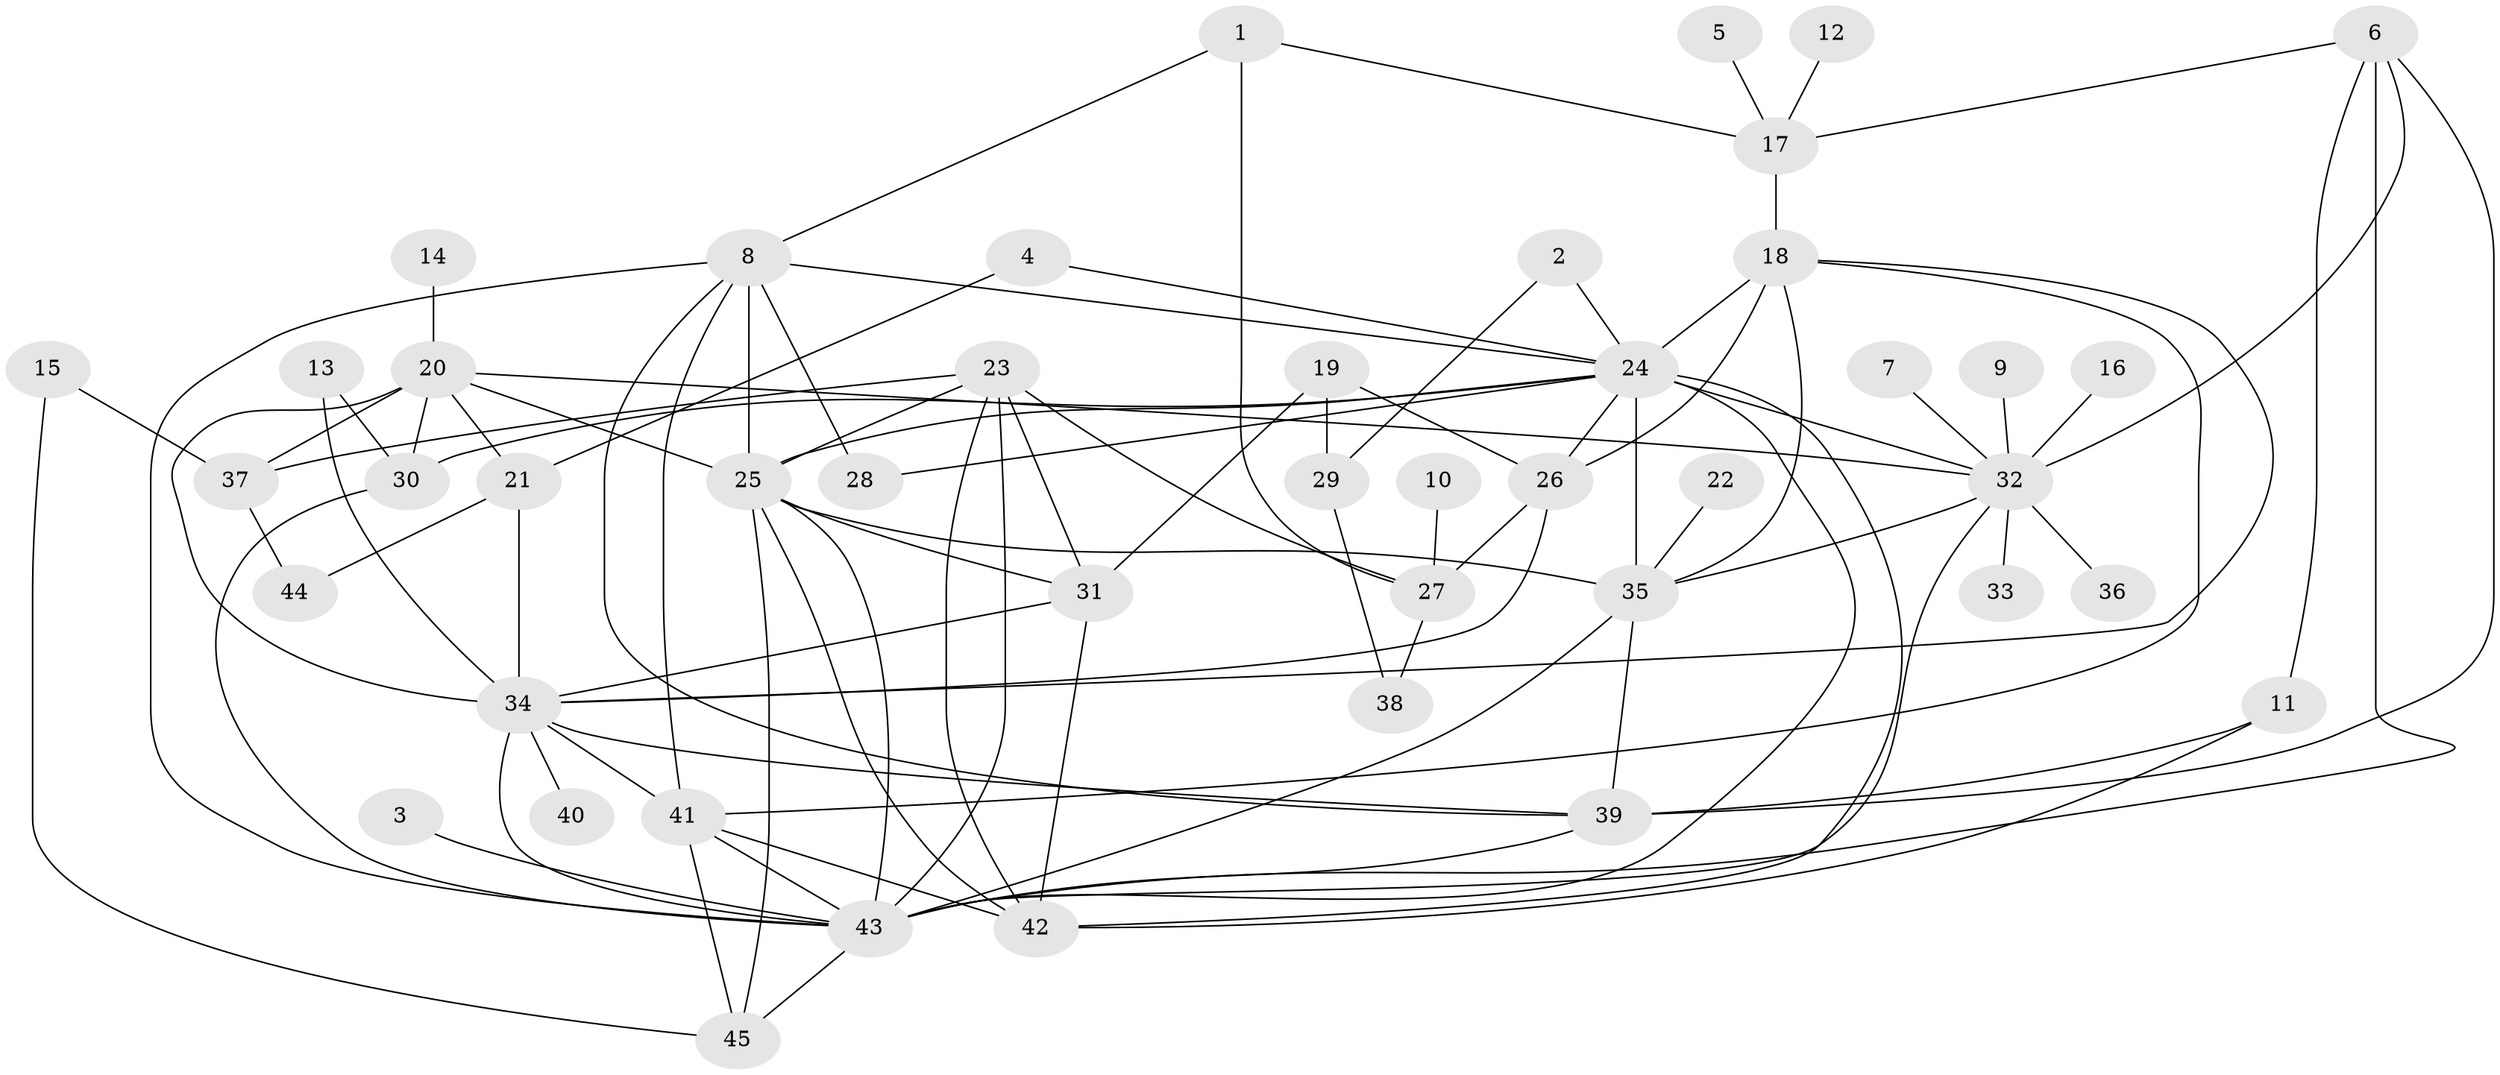 // original degree distribution, {4: 0.09395973154362416, 2: 0.19463087248322147, 18: 0.006711409395973154, 11: 0.020134228187919462, 9: 0.013422818791946308, 10: 0.006711409395973154, 7: 0.026845637583892617, 6: 0.026845637583892617, 8: 0.006711409395973154, 5: 0.04697986577181208, 3: 0.09395973154362416, 1: 0.4563758389261745, 14: 0.006711409395973154}
// Generated by graph-tools (version 1.1) at 2025/36/03/04/25 23:36:44]
// undirected, 45 vertices, 92 edges
graph export_dot {
  node [color=gray90,style=filled];
  1;
  2;
  3;
  4;
  5;
  6;
  7;
  8;
  9;
  10;
  11;
  12;
  13;
  14;
  15;
  16;
  17;
  18;
  19;
  20;
  21;
  22;
  23;
  24;
  25;
  26;
  27;
  28;
  29;
  30;
  31;
  32;
  33;
  34;
  35;
  36;
  37;
  38;
  39;
  40;
  41;
  42;
  43;
  44;
  45;
  1 -- 8 [weight=1.0];
  1 -- 17 [weight=1.0];
  1 -- 27 [weight=1.0];
  2 -- 24 [weight=1.0];
  2 -- 29 [weight=1.0];
  3 -- 43 [weight=1.0];
  4 -- 21 [weight=1.0];
  4 -- 24 [weight=1.0];
  5 -- 17 [weight=1.0];
  6 -- 11 [weight=1.0];
  6 -- 17 [weight=1.0];
  6 -- 32 [weight=1.0];
  6 -- 39 [weight=1.0];
  6 -- 43 [weight=1.0];
  7 -- 32 [weight=1.0];
  8 -- 24 [weight=1.0];
  8 -- 25 [weight=1.0];
  8 -- 28 [weight=1.0];
  8 -- 39 [weight=1.0];
  8 -- 41 [weight=1.0];
  8 -- 43 [weight=1.0];
  9 -- 32 [weight=1.0];
  10 -- 27 [weight=1.0];
  11 -- 39 [weight=1.0];
  11 -- 42 [weight=1.0];
  12 -- 17 [weight=1.0];
  13 -- 30 [weight=1.0];
  13 -- 34 [weight=1.0];
  14 -- 20 [weight=1.0];
  15 -- 37 [weight=1.0];
  15 -- 45 [weight=1.0];
  16 -- 32 [weight=1.0];
  17 -- 18 [weight=1.0];
  18 -- 24 [weight=2.0];
  18 -- 26 [weight=1.0];
  18 -- 34 [weight=1.0];
  18 -- 35 [weight=1.0];
  18 -- 41 [weight=1.0];
  19 -- 26 [weight=1.0];
  19 -- 29 [weight=1.0];
  19 -- 31 [weight=1.0];
  20 -- 21 [weight=1.0];
  20 -- 25 [weight=1.0];
  20 -- 30 [weight=1.0];
  20 -- 32 [weight=1.0];
  20 -- 34 [weight=2.0];
  20 -- 37 [weight=1.0];
  21 -- 34 [weight=1.0];
  21 -- 44 [weight=1.0];
  22 -- 35 [weight=1.0];
  23 -- 25 [weight=1.0];
  23 -- 27 [weight=1.0];
  23 -- 31 [weight=1.0];
  23 -- 37 [weight=1.0];
  23 -- 42 [weight=1.0];
  23 -- 43 [weight=1.0];
  24 -- 25 [weight=1.0];
  24 -- 26 [weight=1.0];
  24 -- 28 [weight=1.0];
  24 -- 30 [weight=1.0];
  24 -- 32 [weight=2.0];
  24 -- 35 [weight=2.0];
  24 -- 42 [weight=1.0];
  24 -- 43 [weight=1.0];
  25 -- 31 [weight=1.0];
  25 -- 35 [weight=1.0];
  25 -- 42 [weight=1.0];
  25 -- 43 [weight=1.0];
  25 -- 45 [weight=1.0];
  26 -- 27 [weight=2.0];
  26 -- 34 [weight=1.0];
  27 -- 38 [weight=1.0];
  29 -- 38 [weight=1.0];
  30 -- 43 [weight=1.0];
  31 -- 34 [weight=1.0];
  31 -- 42 [weight=1.0];
  32 -- 33 [weight=1.0];
  32 -- 35 [weight=1.0];
  32 -- 36 [weight=1.0];
  32 -- 43 [weight=1.0];
  34 -- 39 [weight=1.0];
  34 -- 40 [weight=1.0];
  34 -- 41 [weight=1.0];
  34 -- 43 [weight=2.0];
  35 -- 39 [weight=1.0];
  35 -- 43 [weight=1.0];
  37 -- 44 [weight=1.0];
  39 -- 43 [weight=1.0];
  41 -- 42 [weight=1.0];
  41 -- 43 [weight=1.0];
  41 -- 45 [weight=1.0];
  43 -- 45 [weight=1.0];
}
